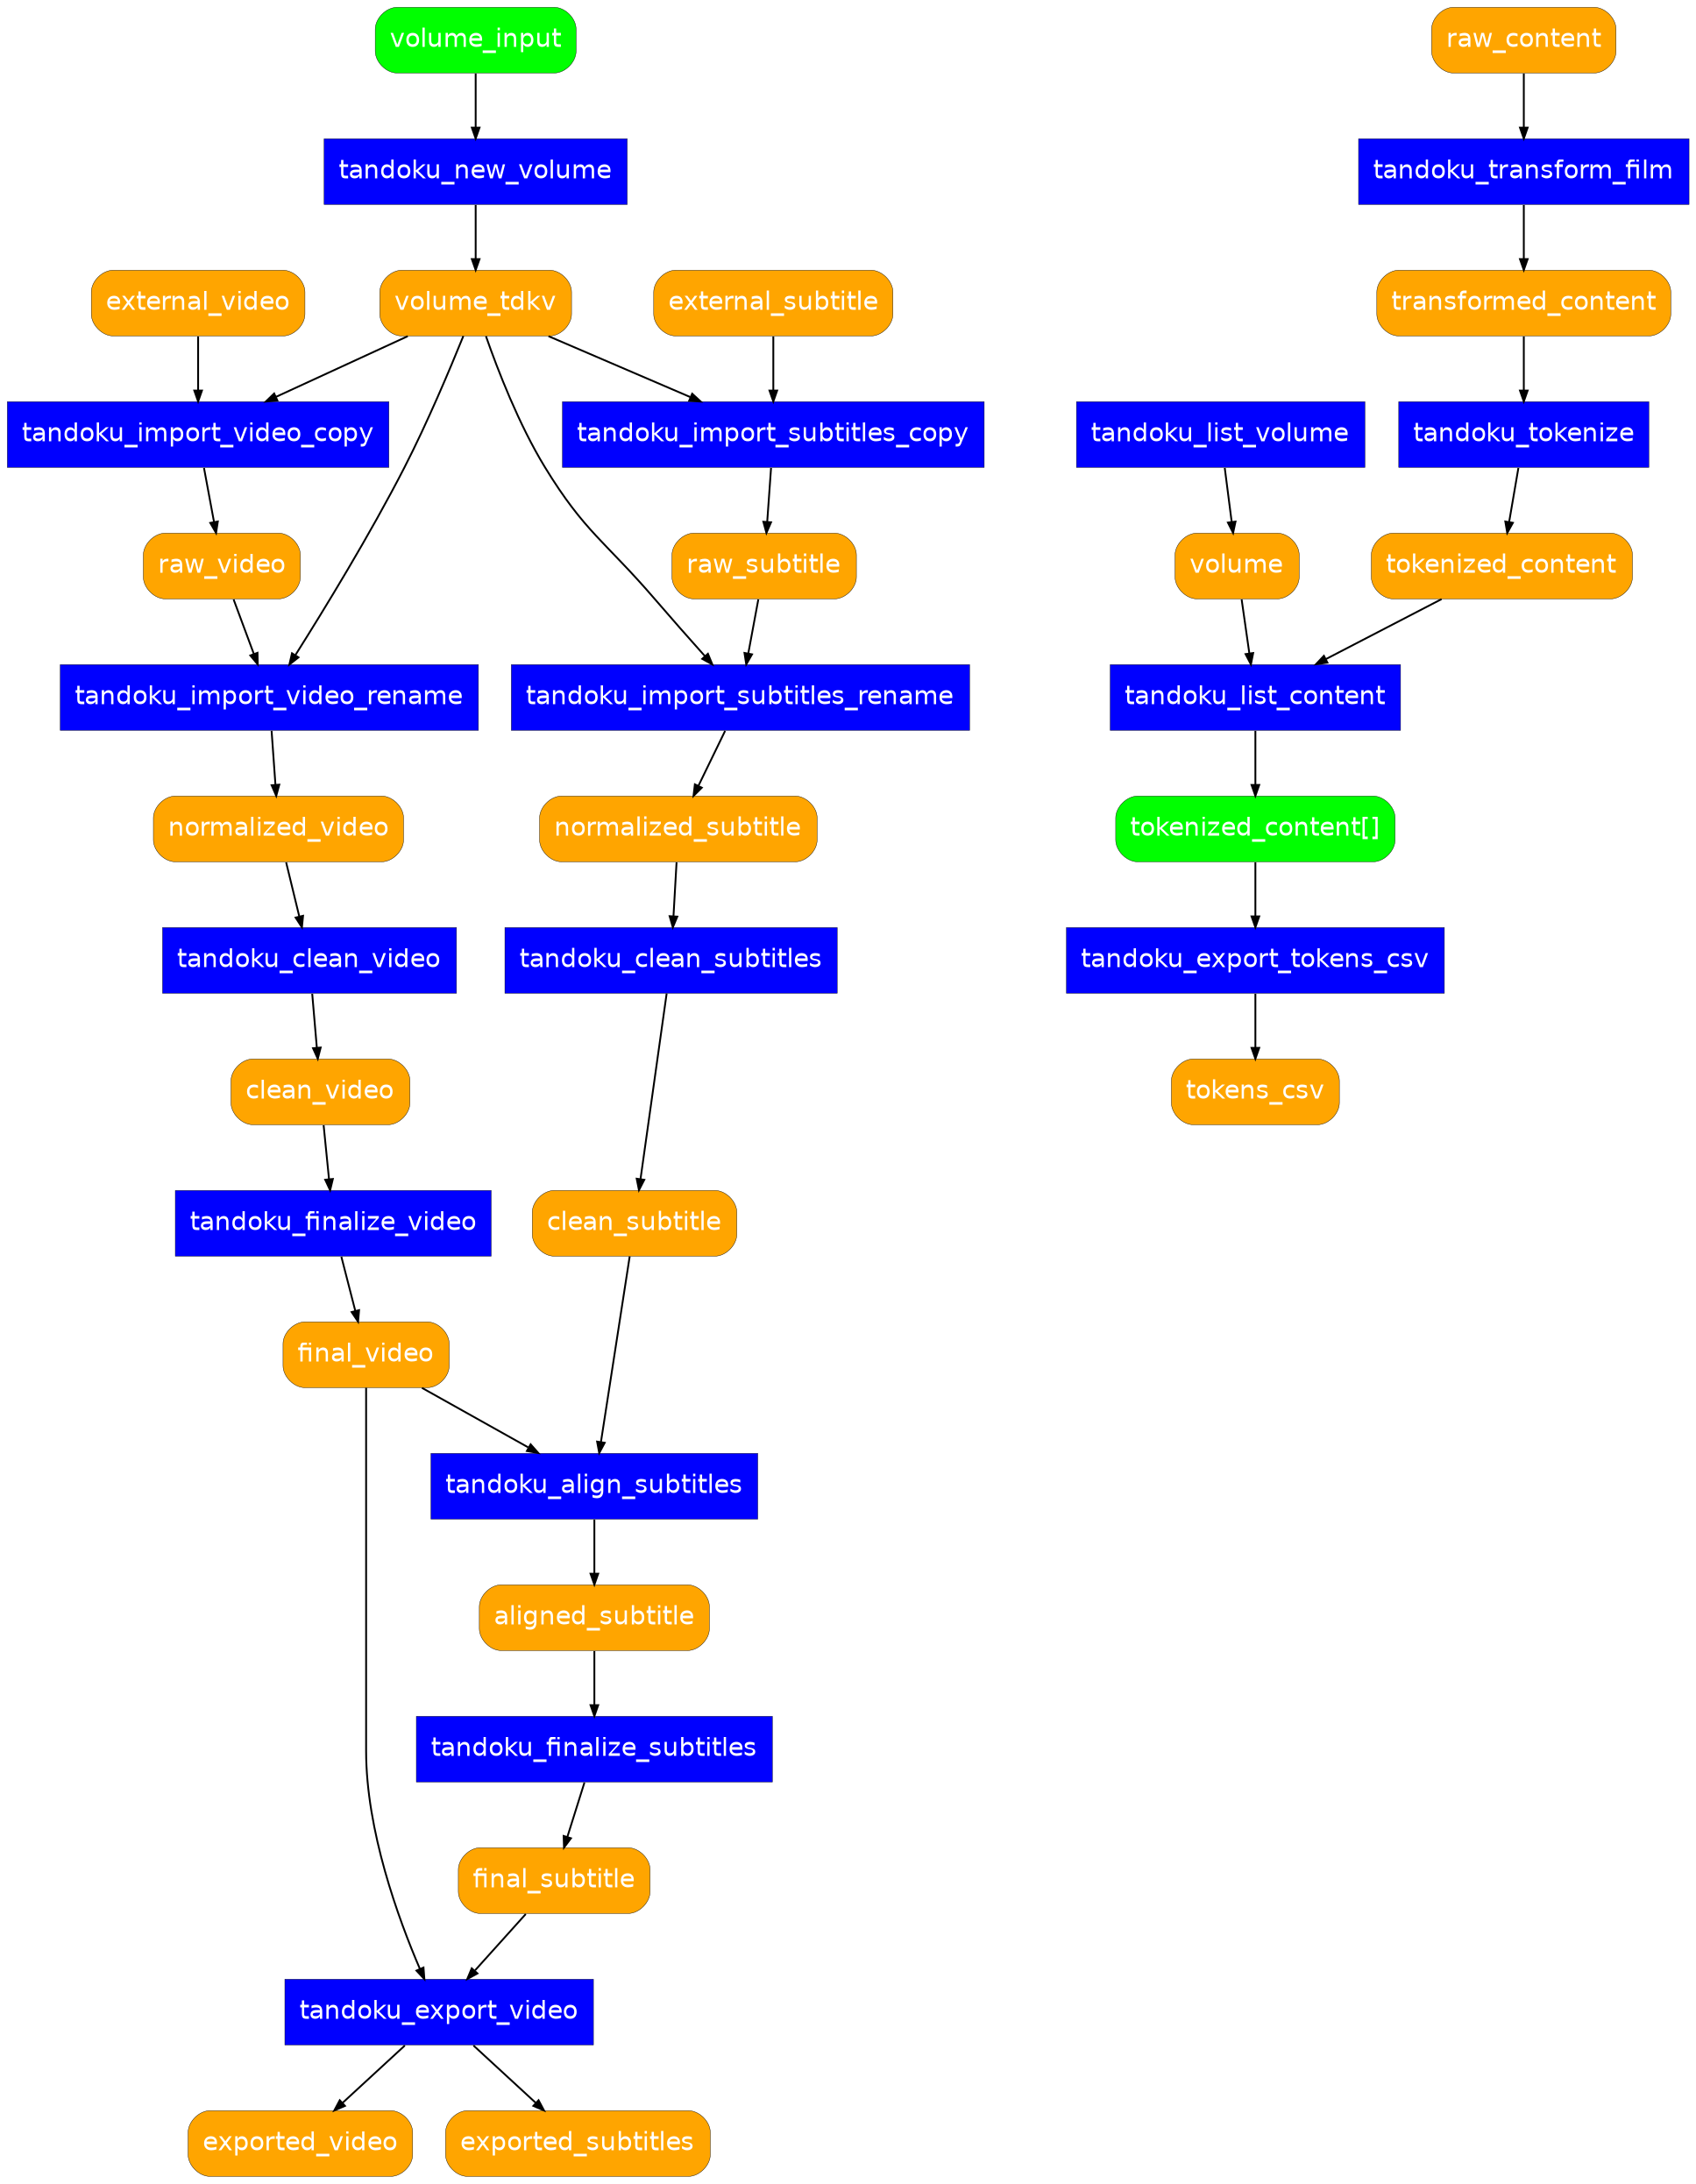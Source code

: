 digraph {
    graph [fontname="Helvetica"];
    node [fontname="Helvetica" penwidth=0.2];
    edge [fontname="Helvetica" arrowsize="0.6"];

    # processes
    node [shape=rect style="filled" fillcolor=blue fontcolor=white];
    tandoku_new_volume

    tandoku_tokenize
    tandoku_list_volume
    tandoku_list_content
    tandoku_export_tokens_csv

    ## film processes
    tandoku_import_subtitles_copy
    tandoku_import_subtitles_rename
    tandoku_clean_subtitles
    tandoku_align_subtitles
    tandoku_finalize_subtitles

    tandoku_import_video_copy
    tandoku_import_video_rename
    tandoku_clean_video
    tandoku_finalize_video

    tandoku_transform_film

    tandoku_export_video

    # artifacts
    node [shape=rect style="filled,rounded" fillcolor=orange];
    volume_tdkv

    raw_content
    transformed_content
    tokenized_content
    tokens_csv
    volume

    ## film artifacts
    external_subtitle
    raw_subtitle
    normalized_subtitle
    clean_subtitle
    aligned_subtitle
    final_subtitle

    external_video
    raw_video
    normalized_video
    clean_video
    final_video

    exported_video
    exported_subtitles

    # user input
    node [shape=rect style="filled,rounded" fillcolor=green];
    volume_input

    # edges
    volume_input -> tandoku_new_volume
    tandoku_new_volume -> volume_tdkv

    raw_content -> tandoku_transform_film
    tandoku_transform_film -> transformed_content
    transformed_content -> tandoku_tokenize
    tandoku_tokenize -> tokenized_content

    tandoku_list_volume -> volume

    tokenized_content -> tandoku_list_content
    volume -> tandoku_list_content
    tandoku_list_content -> "tokenized_content[]"

    "tokenized_content[]" -> tandoku_export_tokens_csv
    tandoku_export_tokens_csv -> tokens_csv

    ## film edges
    external_subtitle -> tandoku_import_subtitles_copy
    volume_tdkv -> tandoku_import_subtitles_copy
    tandoku_import_subtitles_copy -> raw_subtitle
    raw_subtitle -> tandoku_import_subtitles_rename
    volume_tdkv -> tandoku_import_subtitles_rename
    tandoku_import_subtitles_rename -> normalized_subtitle
    normalized_subtitle -> tandoku_clean_subtitles
    tandoku_clean_subtitles -> clean_subtitle

    external_video -> tandoku_import_video_copy
    volume_tdkv -> tandoku_import_video_copy
    tandoku_import_video_copy -> raw_video
    raw_video -> tandoku_import_video_rename
    volume_tdkv -> tandoku_import_video_rename
    tandoku_import_video_rename -> normalized_video
    normalized_video -> tandoku_clean_video
    tandoku_clean_video -> clean_video
    clean_video -> tandoku_finalize_video
    tandoku_finalize_video -> final_video

    clean_subtitle -> tandoku_align_subtitles
    final_video -> tandoku_align_subtitles
    tandoku_align_subtitles -> aligned_subtitle
    aligned_subtitle -> tandoku_finalize_subtitles
    tandoku_finalize_subtitles -> final_subtitle

    final_subtitle -> tandoku_export_video
    final_video -> tandoku_export_video
    tandoku_export_video -> exported_video
    tandoku_export_video -> exported_subtitles
}